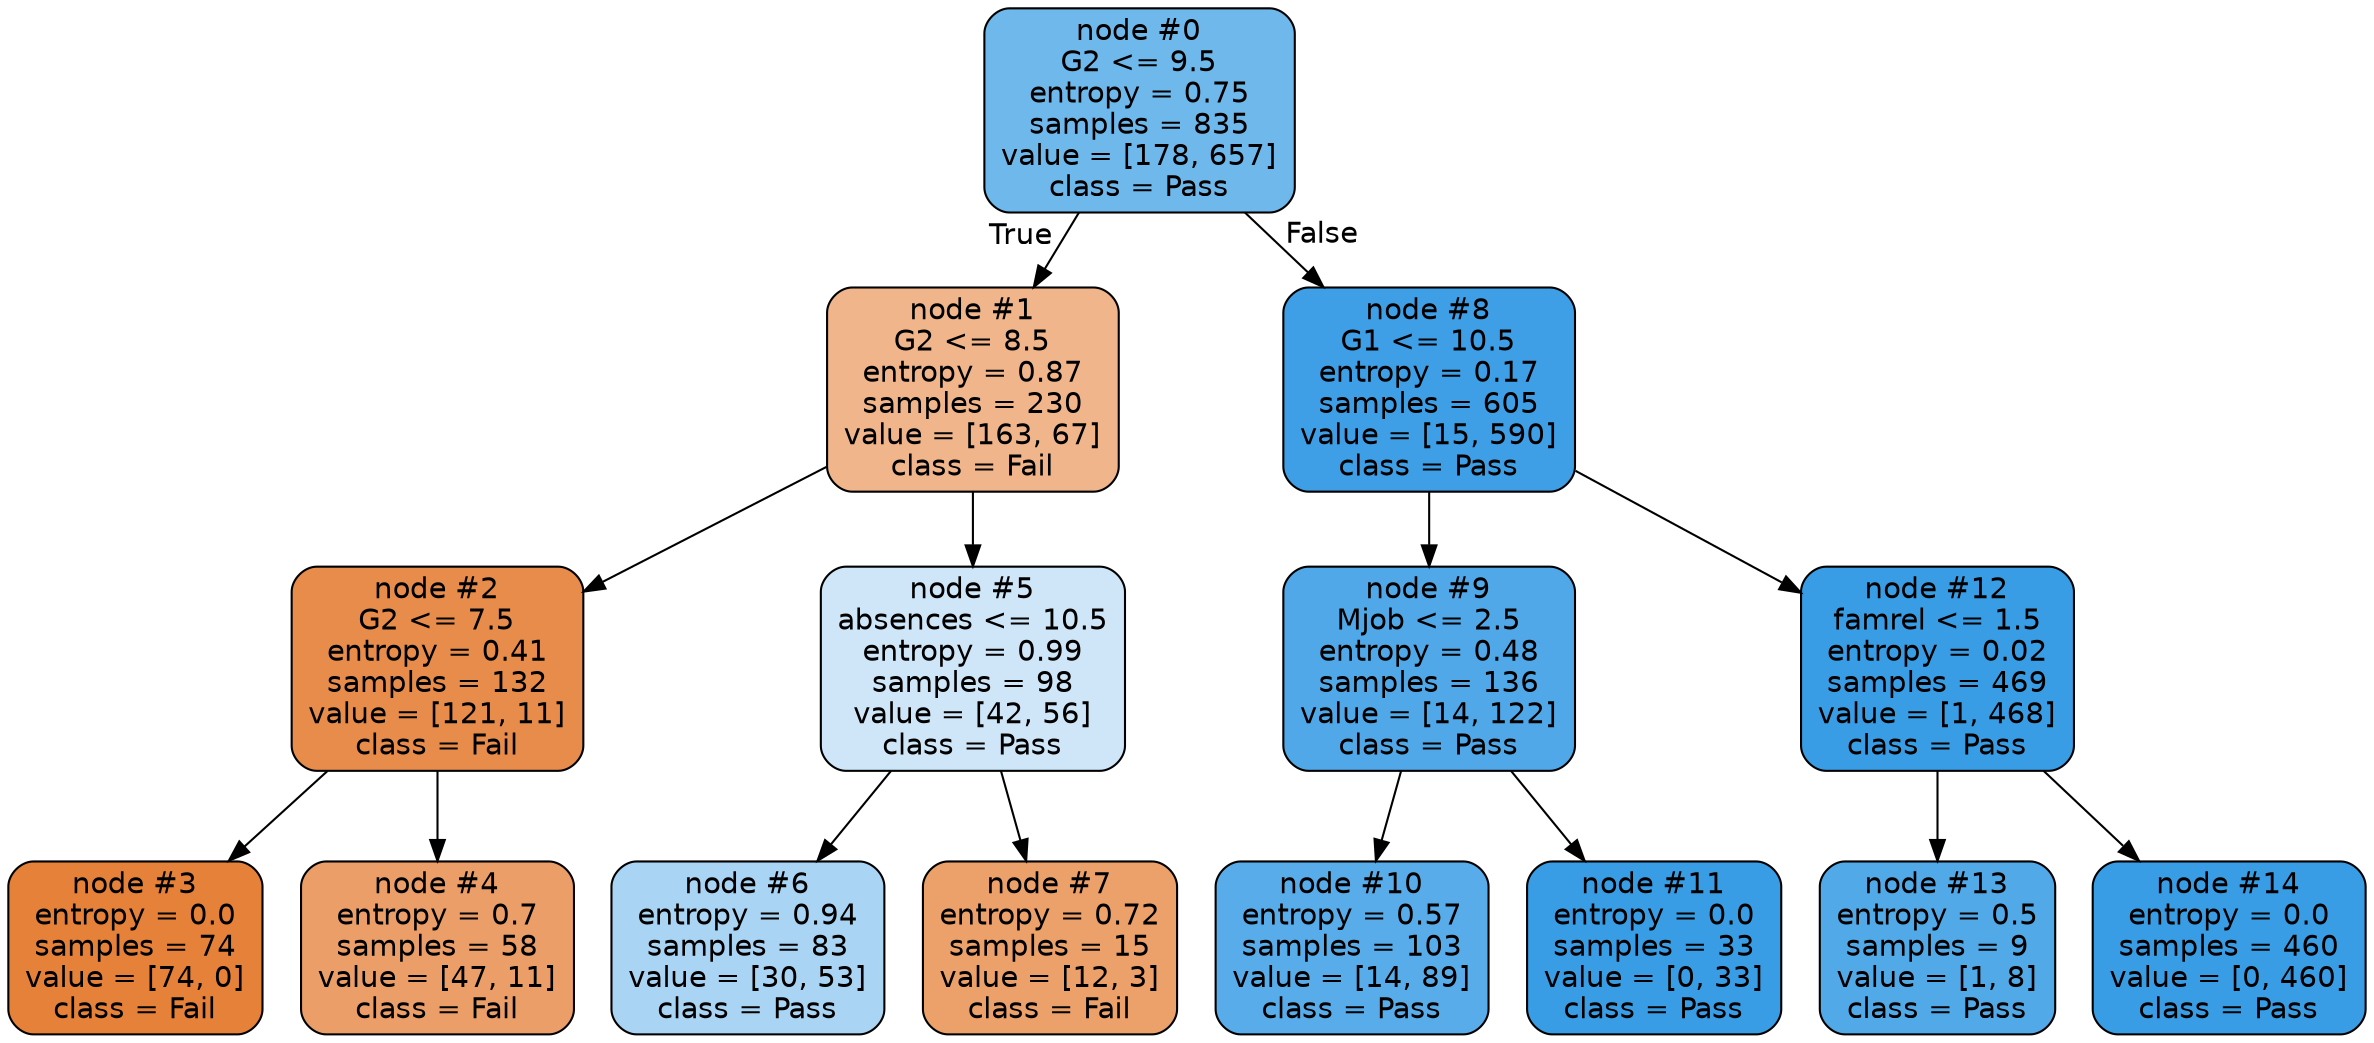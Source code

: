 digraph Tree {
node [shape=box, style="filled, rounded", color="black", fontname=helvetica] ;
graph [ranksep=equally, splines=polyline] ;
edge [fontname=helvetica] ;
0 [label="node #0\nG2 <= 9.5\nentropy = 0.75\nsamples = 835\nvalue = [178, 657]\nclass = Pass", fillcolor="#6fb8ec"] ;
1 [label="node #1\nG2 <= 8.5\nentropy = 0.87\nsamples = 230\nvalue = [163, 67]\nclass = Fail", fillcolor="#f0b58a"] ;
0 -> 1 [labeldistance=2.5, labelangle=45, headlabel="True"] ;
2 [label="node #2\nG2 <= 7.5\nentropy = 0.41\nsamples = 132\nvalue = [121, 11]\nclass = Fail", fillcolor="#e78c4b"] ;
1 -> 2 ;
3 [label="node #3\nentropy = 0.0\nsamples = 74\nvalue = [74, 0]\nclass = Fail", fillcolor="#e58139"] ;
2 -> 3 ;
4 [label="node #4\nentropy = 0.7\nsamples = 58\nvalue = [47, 11]\nclass = Fail", fillcolor="#eb9e67"] ;
2 -> 4 ;
5 [label="node #5\nabsences <= 10.5\nentropy = 0.99\nsamples = 98\nvalue = [42, 56]\nclass = Pass", fillcolor="#cee6f8"] ;
1 -> 5 ;
6 [label="node #6\nentropy = 0.94\nsamples = 83\nvalue = [30, 53]\nclass = Pass", fillcolor="#a9d4f4"] ;
5 -> 6 ;
7 [label="node #7\nentropy = 0.72\nsamples = 15\nvalue = [12, 3]\nclass = Fail", fillcolor="#eca06a"] ;
5 -> 7 ;
8 [label="node #8\nG1 <= 10.5\nentropy = 0.17\nsamples = 605\nvalue = [15, 590]\nclass = Pass", fillcolor="#3e9fe6"] ;
0 -> 8 [labeldistance=2.5, labelangle=-45, headlabel="False"] ;
9 [label="node #9\nMjob <= 2.5\nentropy = 0.48\nsamples = 136\nvalue = [14, 122]\nclass = Pass", fillcolor="#50a8e8"] ;
8 -> 9 ;
10 [label="node #10\nentropy = 0.57\nsamples = 103\nvalue = [14, 89]\nclass = Pass", fillcolor="#58ace9"] ;
9 -> 10 ;
11 [label="node #11\nentropy = 0.0\nsamples = 33\nvalue = [0, 33]\nclass = Pass", fillcolor="#399de5"] ;
9 -> 11 ;
12 [label="node #12\nfamrel <= 1.5\nentropy = 0.02\nsamples = 469\nvalue = [1, 468]\nclass = Pass", fillcolor="#399de5"] ;
8 -> 12 ;
13 [label="node #13\nentropy = 0.5\nsamples = 9\nvalue = [1, 8]\nclass = Pass", fillcolor="#52a9e8"] ;
12 -> 13 ;
14 [label="node #14\nentropy = 0.0\nsamples = 460\nvalue = [0, 460]\nclass = Pass", fillcolor="#399de5"] ;
12 -> 14 ;
{rank=same ; 0} ;
{rank=same ; 1; 8} ;
{rank=same ; 2; 5; 9; 12} ;
{rank=same ; 3; 4; 6; 7; 10; 11; 13; 14} ;
}